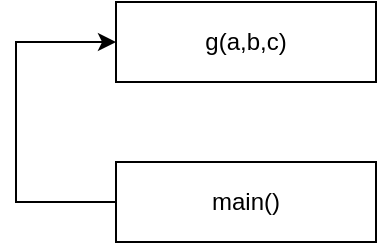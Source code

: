 <mxfile version="20.6.0" type="github" pages="2">
  <diagram id="MfM2SGsUWjyO-yAdFvSi" name="Страница 1">
    <mxGraphModel dx="1038" dy="539" grid="1" gridSize="10" guides="1" tooltips="1" connect="1" arrows="1" fold="1" page="1" pageScale="1" pageWidth="827" pageHeight="1169" math="0" shadow="0">
      <root>
        <mxCell id="0" />
        <mxCell id="1" parent="0" />
        <mxCell id="lGZH3Kig6SyfDgth6DQt-3" style="edgeStyle=orthogonalEdgeStyle;rounded=0;orthogonalLoop=1;jettySize=auto;html=1;" edge="1" parent="1" source="lGZH3Kig6SyfDgth6DQt-1" target="lGZH3Kig6SyfDgth6DQt-4">
          <mxGeometry relative="1" as="geometry">
            <mxPoint x="350" y="90" as="targetPoint" />
            <Array as="points">
              <mxPoint x="300" y="170" />
              <mxPoint x="300" y="90" />
            </Array>
          </mxGeometry>
        </mxCell>
        <mxCell id="lGZH3Kig6SyfDgth6DQt-1" value="main()" style="rounded=0;whiteSpace=wrap;html=1;" vertex="1" parent="1">
          <mxGeometry x="350" y="150" width="130" height="40" as="geometry" />
        </mxCell>
        <mxCell id="lGZH3Kig6SyfDgth6DQt-4" value="g(a,b,c)" style="rounded=0;whiteSpace=wrap;html=1;" vertex="1" parent="1">
          <mxGeometry x="350" y="70" width="130" height="40" as="geometry" />
        </mxCell>
      </root>
    </mxGraphModel>
  </diagram>
  <diagram id="-q1ugvL2JoRUawTgZgsi" name="Страница 2">
    <mxGraphModel dx="1038" dy="539" grid="1" gridSize="10" guides="1" tooltips="1" connect="1" arrows="1" fold="1" page="1" pageScale="1" pageWidth="827" pageHeight="1169" math="0" shadow="0">
      <root>
        <mxCell id="0" />
        <mxCell id="1" parent="0" />
        <mxCell id="s64HFegeDdmUlSKVjugx-3" style="edgeStyle=orthogonalEdgeStyle;rounded=0;orthogonalLoop=1;jettySize=auto;html=1;" edge="1" parent="1" source="s64HFegeDdmUlSKVjugx-1">
          <mxGeometry relative="1" as="geometry">
            <mxPoint x="420" y="130" as="targetPoint" />
          </mxGeometry>
        </mxCell>
        <mxCell id="s64HFegeDdmUlSKVjugx-1" value="Початок" style="rounded=1;whiteSpace=wrap;html=1;" vertex="1" parent="1">
          <mxGeometry x="360" y="30" width="120" height="40" as="geometry" />
        </mxCell>
        <mxCell id="s64HFegeDdmUlSKVjugx-6" style="edgeStyle=orthogonalEdgeStyle;rounded=0;orthogonalLoop=1;jettySize=auto;html=1;" edge="1" parent="1" source="s64HFegeDdmUlSKVjugx-4" target="s64HFegeDdmUlSKVjugx-5">
          <mxGeometry relative="1" as="geometry" />
        </mxCell>
        <mxCell id="s64HFegeDdmUlSKVjugx-4" value="x" style="shape=parallelogram;perimeter=parallelogramPerimeter;whiteSpace=wrap;html=1;fixedSize=1;" vertex="1" parent="1">
          <mxGeometry x="360" y="130" width="120" height="30" as="geometry" />
        </mxCell>
        <mxCell id="s64HFegeDdmUlSKVjugx-8" style="edgeStyle=orthogonalEdgeStyle;rounded=0;orthogonalLoop=1;jettySize=auto;html=1;" edge="1" parent="1" source="s64HFegeDdmUlSKVjugx-5">
          <mxGeometry relative="1" as="geometry">
            <mxPoint x="420" y="285" as="targetPoint" />
          </mxGeometry>
        </mxCell>
        <mxCell id="s64HFegeDdmUlSKVjugx-5" value="y" style="shape=parallelogram;perimeter=parallelogramPerimeter;whiteSpace=wrap;html=1;fixedSize=1;" vertex="1" parent="1">
          <mxGeometry x="360" y="210" width="120" height="30" as="geometry" />
        </mxCell>
        <mxCell id="s64HFegeDdmUlSKVjugx-11" style="edgeStyle=orthogonalEdgeStyle;rounded=0;orthogonalLoop=1;jettySize=auto;html=1;" edge="1" parent="1" source="s64HFegeDdmUlSKVjugx-9">
          <mxGeometry relative="1" as="geometry">
            <mxPoint x="420" y="385" as="targetPoint" />
          </mxGeometry>
        </mxCell>
        <mxCell id="s64HFegeDdmUlSKVjugx-9" value="c = g(x*y,x*x,y*y)-g(1, x, y) *g(1,x,y)/1+ g(sqrt(x),y*y,1)" style="rounded=0;whiteSpace=wrap;html=1;" vertex="1" parent="1">
          <mxGeometry x="270" y="290" width="300" height="30" as="geometry" />
        </mxCell>
        <mxCell id="s64HFegeDdmUlSKVjugx-14" style="edgeStyle=orthogonalEdgeStyle;rounded=0;orthogonalLoop=1;jettySize=auto;html=1;" edge="1" parent="1" source="s64HFegeDdmUlSKVjugx-12">
          <mxGeometry relative="1" as="geometry">
            <mxPoint x="420" y="475" as="targetPoint" />
          </mxGeometry>
        </mxCell>
        <mxCell id="s64HFegeDdmUlSKVjugx-12" value="c" style="shape=document;whiteSpace=wrap;html=1;boundedLbl=1;size=0.4;" vertex="1" parent="1">
          <mxGeometry x="390" y="390" width="60" height="50" as="geometry" />
        </mxCell>
        <mxCell id="s64HFegeDdmUlSKVjugx-15" value="кінець" style="rounded=1;whiteSpace=wrap;html=1;" vertex="1" parent="1">
          <mxGeometry x="365" y="480" width="110" height="30" as="geometry" />
        </mxCell>
        <mxCell id="s64HFegeDdmUlSKVjugx-18" style="edgeStyle=orthogonalEdgeStyle;rounded=0;orthogonalLoop=1;jettySize=auto;html=1;" edge="1" parent="1" source="s64HFegeDdmUlSKVjugx-16">
          <mxGeometry relative="1" as="geometry">
            <mxPoint x="695" y="120" as="targetPoint" />
          </mxGeometry>
        </mxCell>
        <mxCell id="s64HFegeDdmUlSKVjugx-16" value="g(a,b,c)" style="rounded=1;whiteSpace=wrap;html=1;" vertex="1" parent="1">
          <mxGeometry x="630" y="30" width="130" height="40" as="geometry" />
        </mxCell>
        <mxCell id="s64HFegeDdmUlSKVjugx-21" style="edgeStyle=orthogonalEdgeStyle;rounded=0;orthogonalLoop=1;jettySize=auto;html=1;" edge="1" parent="1" source="s64HFegeDdmUlSKVjugx-19">
          <mxGeometry relative="1" as="geometry">
            <mxPoint x="695" y="195" as="targetPoint" />
          </mxGeometry>
        </mxCell>
        <mxCell id="s64HFegeDdmUlSKVjugx-19" value="return (a*a+b*b-c*c)" style="rounded=0;whiteSpace=wrap;html=1;" vertex="1" parent="1">
          <mxGeometry x="630" y="120" width="130" height="30" as="geometry" />
        </mxCell>
        <mxCell id="s64HFegeDdmUlSKVjugx-22" value="кінець" style="rounded=1;whiteSpace=wrap;html=1;" vertex="1" parent="1">
          <mxGeometry x="650" y="195" width="90" height="25" as="geometry" />
        </mxCell>
      </root>
    </mxGraphModel>
  </diagram>
</mxfile>
